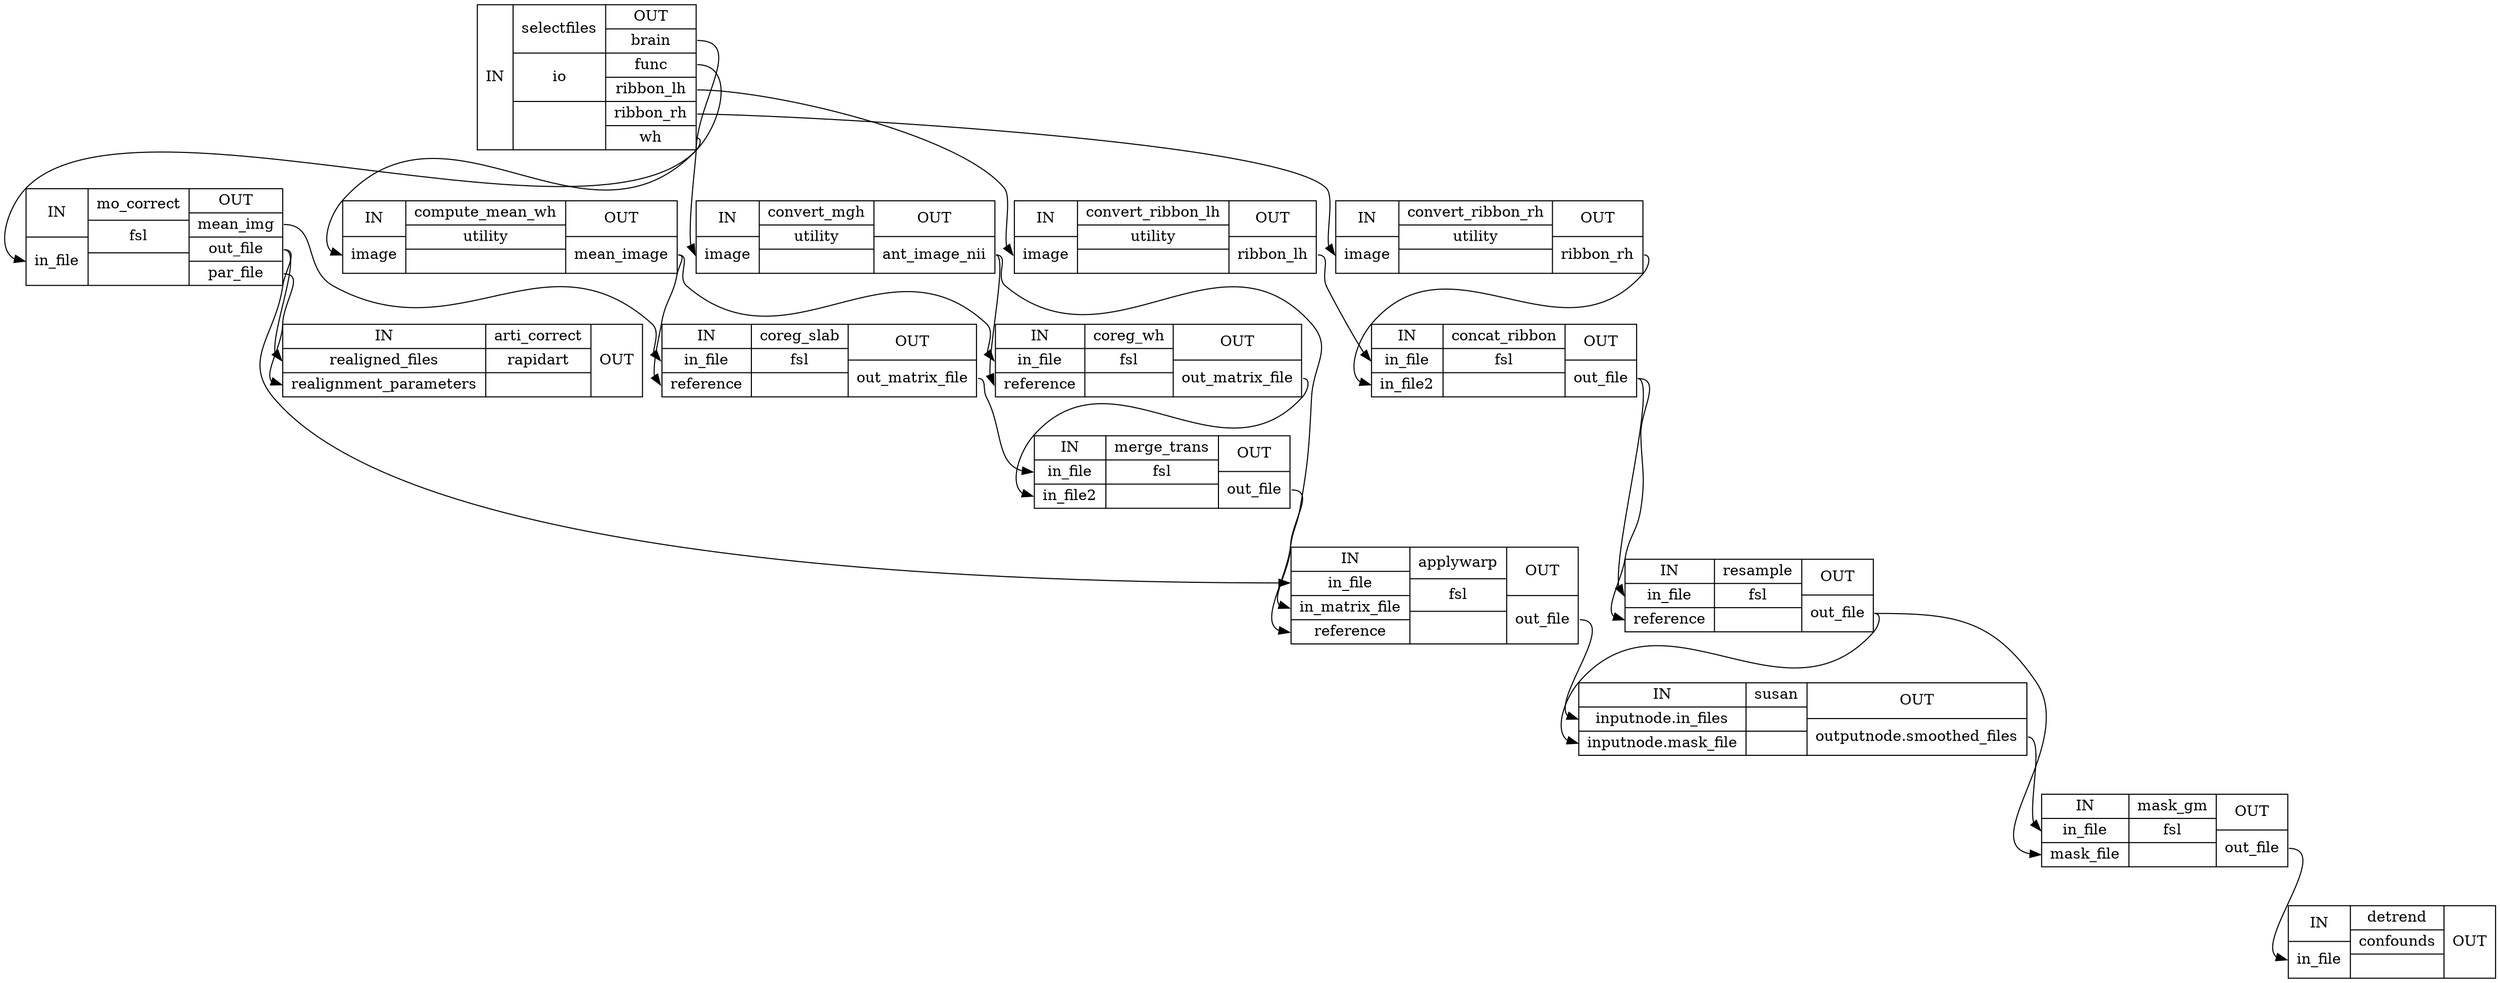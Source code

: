digraph structs {
node [shape=record];
work_preprocessingselectfiles [label="{IN}|{ selectfiles | io |  }|{OUT|<outbrain> brain|<outfunc> func|<outribbonlh> ribbon_lh|<outribbonrh> ribbon_rh|<outwh> wh}"];
work_preprocessingconvert_ribbon_rh [label="{IN|<inimage> image}|{ convert_ribbon_rh | utility |  }|{OUT|<outribbonrh> ribbon_rh}"];
work_preprocessingconvert_ribbon_lh [label="{IN|<inimage> image}|{ convert_ribbon_lh | utility |  }|{OUT|<outribbonlh> ribbon_lh}"];
work_preprocessingconcat_ribbon [label="{IN|<ininfile> in_file|<ininfile2> in_file2}|{ concat_ribbon | fsl |  }|{OUT|<outoutfile> out_file}"];
work_preprocessingresample [label="{IN|<ininfile> in_file|<inreference> reference}|{ resample | fsl |  }|{OUT|<outoutfile> out_file}"];
work_preprocessingcompute_mean_wh [label="{IN|<inimage> image}|{ compute_mean_wh | utility |  }|{OUT|<outmeanimage> mean_image}"];
work_preprocessingconvert_mgh [label="{IN|<inimage> image}|{ convert_mgh | utility |  }|{OUT|<outantimagenii> ant_image_nii}"];
work_preprocessingcoreg_wh [label="{IN|<ininfile> in_file|<inreference> reference}|{ coreg_wh | fsl |  }|{OUT|<outoutmatrixfile> out_matrix_file}"];
work_preprocessingmo_correct [label="{IN|<ininfile> in_file}|{ mo_correct | fsl |  }|{OUT|<outmeanimg> mean_img|<outoutfile> out_file|<outparfile> par_file}"];
work_preprocessingcoreg_slab [label="{IN|<ininfile> in_file|<inreference> reference}|{ coreg_slab | fsl |  }|{OUT|<outoutmatrixfile> out_matrix_file}"];
work_preprocessingmerge_trans [label="{IN|<ininfile> in_file|<ininfile2> in_file2}|{ merge_trans | fsl |  }|{OUT|<outoutfile> out_file}"];
work_preprocessingapplywarp [label="{IN|<ininfile> in_file|<ininmatrixfile> in_matrix_file|<inreference> reference}|{ applywarp | fsl |  }|{OUT|<outoutfile> out_file}"];
work_preprocessingsusan [label="{IN|<ininputnodeinfiles> inputnode.in_files|<ininputnodemaskfile> inputnode.mask_file}|{ susan |  |  }|{OUT|<outoutputnodesmoothedfiles> outputnode.smoothed_files}"];
work_preprocessingmask_gm [label="{IN|<ininfile> in_file|<inmaskfile> mask_file}|{ mask_gm | fsl |  }|{OUT|<outoutfile> out_file}"];
work_preprocessingdetrend [label="{IN|<ininfile> in_file}|{ detrend | confounds |  }|{OUT}"];
work_preprocessingarti_correct [label="{IN|<inrealignedfiles> realigned_files|<inrealignmentparameters> realignment_parameters}|{ arti_correct | rapidart |  }|{OUT}"];
work_preprocessingapplywarp:outoutfile:e -> work_preprocessingsusan:ininputnodeinfiles:w;
work_preprocessingcompute_mean_wh:outmeanimage:e -> work_preprocessingcoreg_slab:inreference:w;
work_preprocessingcompute_mean_wh:outmeanimage:e -> work_preprocessingcoreg_wh:ininfile:w;
work_preprocessingconcat_ribbon:outoutfile:e -> work_preprocessingresample:ininfile:w;
work_preprocessingconcat_ribbon:outoutfile:e -> work_preprocessingresample:inreference:w;
work_preprocessingconvert_mgh:outantimagenii:e -> work_preprocessingapplywarp:inreference:w;
work_preprocessingconvert_mgh:outantimagenii:e -> work_preprocessingcoreg_wh:inreference:w;
work_preprocessingconvert_ribbon_lh:outribbonlh:e -> work_preprocessingconcat_ribbon:ininfile:w;
work_preprocessingconvert_ribbon_rh:outribbonrh:e -> work_preprocessingconcat_ribbon:ininfile2:w;
work_preprocessingcoreg_slab:outoutmatrixfile:e -> work_preprocessingmerge_trans:ininfile:w;
work_preprocessingcoreg_wh:outoutmatrixfile:e -> work_preprocessingmerge_trans:ininfile2:w;
work_preprocessingmask_gm:outoutfile:e -> work_preprocessingdetrend:ininfile:w;
work_preprocessingmerge_trans:outoutfile:e -> work_preprocessingapplywarp:ininmatrixfile:w;
work_preprocessingmo_correct:outmeanimg:e -> work_preprocessingcoreg_slab:ininfile:w;
work_preprocessingmo_correct:outoutfile:e -> work_preprocessingapplywarp:ininfile:w;
work_preprocessingmo_correct:outoutfile:e -> work_preprocessingarti_correct:inrealignedfiles:w;
work_preprocessingmo_correct:outparfile:e -> work_preprocessingarti_correct:inrealignmentparameters:w;
work_preprocessingresample:outoutfile:e -> work_preprocessingmask_gm:inmaskfile:w;
work_preprocessingresample:outoutfile:e -> work_preprocessingsusan:ininputnodemaskfile:w;
work_preprocessingselectfiles:outbrain:e -> work_preprocessingconvert_mgh:inimage:w;
work_preprocessingselectfiles:outfunc:e -> work_preprocessingmo_correct:ininfile:w;
work_preprocessingselectfiles:outribbonlh:e -> work_preprocessingconvert_ribbon_lh:inimage:w;
work_preprocessingselectfiles:outribbonrh:e -> work_preprocessingconvert_ribbon_rh:inimage:w;
work_preprocessingselectfiles:outwh:e -> work_preprocessingcompute_mean_wh:inimage:w;
work_preprocessingsusan:outoutputnodesmoothedfiles:e -> work_preprocessingmask_gm:ininfile:w;
}